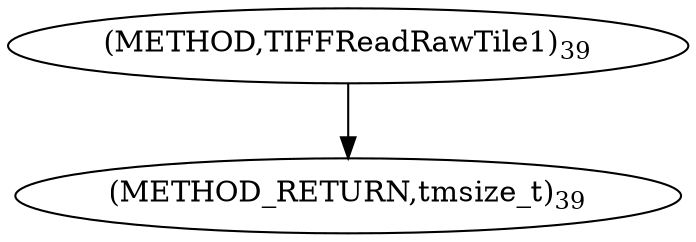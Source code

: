 digraph "TIFFReadRawTile1" {  
"73969" [label = <(METHOD,TIFFReadRawTile1)<SUB>39</SUB>> ]
"73975" [label = <(METHOD_RETURN,tmsize_t)<SUB>39</SUB>> ]
  "73969" -> "73975" 
}
